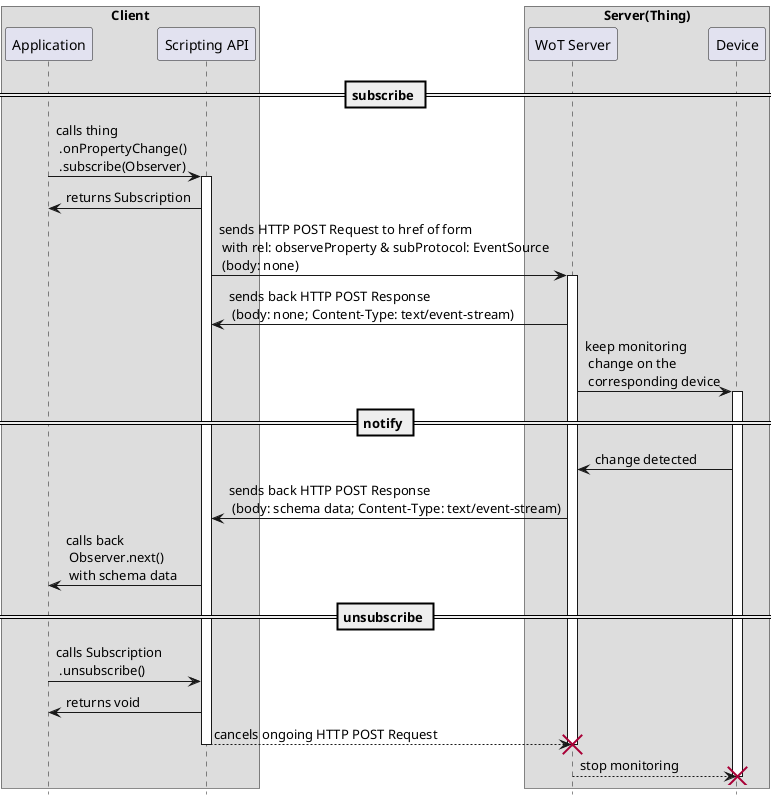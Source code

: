 @startuml
hide footbox

box "Client"
participant "Application" as AP
participant "Scripting API" as SA
end box

box "Server(Thing)"
participant "WoT Server" as WS
participant "Device" as DC
end box

== subscribe ==

AP  -> SA: calls thing \n .onPropertyChange() \n .subscribe(Observer)
activate SA
SA  -> AP: returns Subscription
SA  -> WS: sends HTTP POST Request to href of form \n with rel: observeProperty & subProtocol: EventSource \n (body: none)
activate WS
WS  -> SA: sends back HTTP POST Response \n (body: none; Content-Type: text/event-stream)
WS  -> DC: keep monitoring  \n change on the \n corresponding device
activate DC

== notify ==

DC  -> WS: change detected
WS  -> SA: sends back HTTP POST Response \n (body: schema data; Content-Type: text/event-stream)
SA  -> AP: calls back \n Observer.next() \n with schema data

== unsubscribe ==

AP  -> SA: calls Subscription \n .unsubscribe()
SA  -> AP: returns void
SA --> WS: cancels ongoing HTTP POST Request
deactivate SA
destroy WS
WS --> DC: stop monitoring
destroy DC
@enduml
